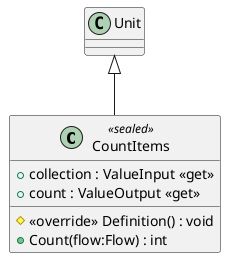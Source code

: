 @startuml
class CountItems <<sealed>> {
    + collection : ValueInput <<get>>
    + count : ValueOutput <<get>>
    # <<override>> Definition() : void
    + Count(flow:Flow) : int
}
Unit <|-- CountItems
@enduml
